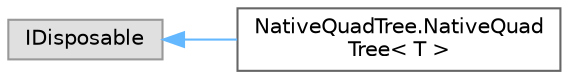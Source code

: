 digraph "Graphical Class Hierarchy"
{
 // LATEX_PDF_SIZE
  bgcolor="transparent";
  edge [fontname=Helvetica,fontsize=10,labelfontname=Helvetica,labelfontsize=10];
  node [fontname=Helvetica,fontsize=10,shape=box,height=0.2,width=0.4];
  rankdir="LR";
  Node0 [id="Node000000",label="IDisposable",height=0.2,width=0.4,color="grey60", fillcolor="#E0E0E0", style="filled",tooltip=" "];
  Node0 -> Node1 [id="edge5_Node000000_Node000001",dir="back",color="steelblue1",style="solid",tooltip=" "];
  Node1 [id="Node000001",label="NativeQuadTree.NativeQuad\lTree\< T \>",height=0.2,width=0.4,color="grey40", fillcolor="white", style="filled",URL="$struct_native_quad_tree_1_1_native_quad_tree.html",tooltip="A QuadTree aimed to be used with Burst, supports fast bulk insertion and querying."];
}
